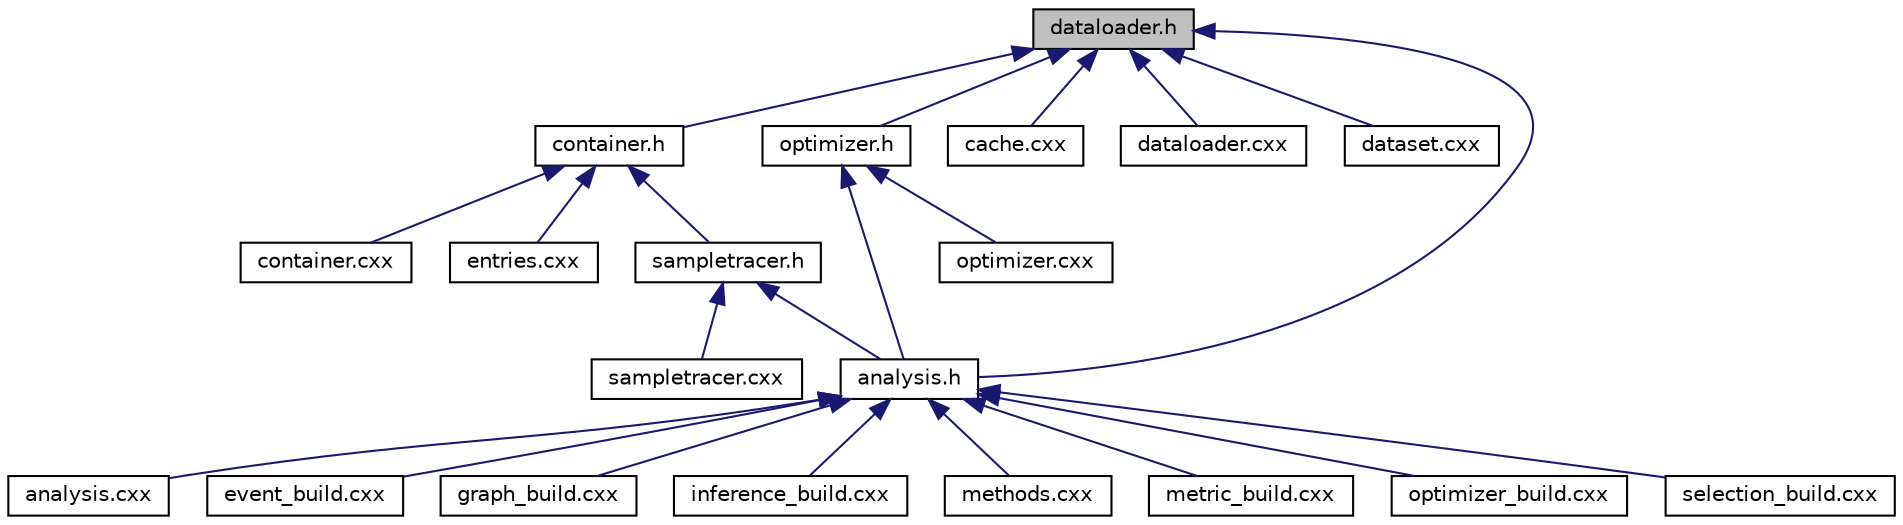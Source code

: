 digraph "dataloader.h"
{
 // INTERACTIVE_SVG=YES
 // LATEX_PDF_SIZE
  edge [fontname="Helvetica",fontsize="10",labelfontname="Helvetica",labelfontsize="10"];
  node [fontname="Helvetica",fontsize="10",shape=record];
  Node1 [label="dataloader.h",height=0.2,width=0.4,color="black", fillcolor="grey75", style="filled", fontcolor="black",tooltip=" "];
  Node1 -> Node2 [dir="back",color="midnightblue",fontsize="10",style="solid",fontname="Helvetica"];
  Node2 [label="analysis.h",height=0.2,width=0.4,color="black", fillcolor="white", style="filled",URL="$analysis_8h.html",tooltip="Defines the analysis class, the central orchestrator for physics analysis tasks."];
  Node2 -> Node3 [dir="back",color="midnightblue",fontsize="10",style="solid",fontname="Helvetica"];
  Node3 [label="analysis.cxx",height=0.2,width=0.4,color="black", fillcolor="white", style="filled",URL="$analysis_8cxx.html",tooltip=" "];
  Node2 -> Node4 [dir="back",color="midnightblue",fontsize="10",style="solid",fontname="Helvetica"];
  Node4 [label="event_build.cxx",height=0.2,width=0.4,color="black", fillcolor="white", style="filled",URL="$event__build_8cxx.html",tooltip=" "];
  Node2 -> Node5 [dir="back",color="midnightblue",fontsize="10",style="solid",fontname="Helvetica"];
  Node5 [label="graph_build.cxx",height=0.2,width=0.4,color="black", fillcolor="white", style="filled",URL="$graph__build_8cxx.html",tooltip=" "];
  Node2 -> Node6 [dir="back",color="midnightblue",fontsize="10",style="solid",fontname="Helvetica"];
  Node6 [label="inference_build.cxx",height=0.2,width=0.4,color="black", fillcolor="white", style="filled",URL="$inference__build_8cxx.html",tooltip=" "];
  Node2 -> Node7 [dir="back",color="midnightblue",fontsize="10",style="solid",fontname="Helvetica"];
  Node7 [label="methods.cxx",height=0.2,width=0.4,color="black", fillcolor="white", style="filled",URL="$methods_8cxx.html",tooltip=" "];
  Node2 -> Node8 [dir="back",color="midnightblue",fontsize="10",style="solid",fontname="Helvetica"];
  Node8 [label="metric_build.cxx",height=0.2,width=0.4,color="black", fillcolor="white", style="filled",URL="$metric__build_8cxx.html",tooltip=" "];
  Node2 -> Node9 [dir="back",color="midnightblue",fontsize="10",style="solid",fontname="Helvetica"];
  Node9 [label="optimizer_build.cxx",height=0.2,width=0.4,color="black", fillcolor="white", style="filled",URL="$optimizer__build_8cxx.html",tooltip="Implementation of model session creation and management in the analysis class."];
  Node2 -> Node10 [dir="back",color="midnightblue",fontsize="10",style="solid",fontname="Helvetica"];
  Node10 [label="selection_build.cxx",height=0.2,width=0.4,color="black", fillcolor="white", style="filled",URL="$selection__build_8cxx.html",tooltip=" "];
  Node1 -> Node11 [dir="back",color="midnightblue",fontsize="10",style="solid",fontname="Helvetica"];
  Node11 [label="container.h",height=0.2,width=0.4,color="black", fillcolor="white", style="filled",URL="$container_8h.html",tooltip=" "];
  Node11 -> Node12 [dir="back",color="midnightblue",fontsize="10",style="solid",fontname="Helvetica"];
  Node12 [label="container.cxx",height=0.2,width=0.4,color="black", fillcolor="white", style="filled",URL="$container_8cxx.html",tooltip=" "];
  Node11 -> Node13 [dir="back",color="midnightblue",fontsize="10",style="solid",fontname="Helvetica"];
  Node13 [label="entries.cxx",height=0.2,width=0.4,color="black", fillcolor="white", style="filled",URL="$entries_8cxx.html",tooltip=" "];
  Node11 -> Node14 [dir="back",color="midnightblue",fontsize="10",style="solid",fontname="Helvetica"];
  Node14 [label="sampletracer.h",height=0.2,width=0.4,color="black", fillcolor="white", style="filled",URL="$sampletracer_8h.html",tooltip=" "];
  Node14 -> Node2 [dir="back",color="midnightblue",fontsize="10",style="solid",fontname="Helvetica"];
  Node14 -> Node15 [dir="back",color="midnightblue",fontsize="10",style="solid",fontname="Helvetica"];
  Node15 [label="sampletracer.cxx",height=0.2,width=0.4,color="black", fillcolor="white", style="filled",URL="$sampletracer_8cxx.html",tooltip="Implementation of the sampletracer class for parallel data processing."];
  Node1 -> Node16 [dir="back",color="midnightblue",fontsize="10",style="solid",fontname="Helvetica"];
  Node16 [label="cache.cxx",height=0.2,width=0.4,color="black", fillcolor="white", style="filled",URL="$cache_8cxx.html",tooltip=" "];
  Node1 -> Node17 [dir="back",color="midnightblue",fontsize="10",style="solid",fontname="Helvetica"];
  Node17 [label="dataloader.cxx",height=0.2,width=0.4,color="black", fillcolor="white", style="filled",URL="$dataloader_8cxx.html",tooltip=" "];
  Node1 -> Node18 [dir="back",color="midnightblue",fontsize="10",style="solid",fontname="Helvetica"];
  Node18 [label="dataset.cxx",height=0.2,width=0.4,color="black", fillcolor="white", style="filled",URL="$dataset_8cxx.html",tooltip=" "];
  Node1 -> Node19 [dir="back",color="midnightblue",fontsize="10",style="solid",fontname="Helvetica"];
  Node19 [label="optimizer.h",height=0.2,width=0.4,color="black", fillcolor="white", style="filled",URL="$optimizer_2include_2generators_2optimizer_8h.html",tooltip=" "];
  Node19 -> Node2 [dir="back",color="midnightblue",fontsize="10",style="solid",fontname="Helvetica"];
  Node19 -> Node20 [dir="back",color="midnightblue",fontsize="10",style="solid",fontname="Helvetica"];
  Node20 [label="optimizer.cxx",height=0.2,width=0.4,color="black", fillcolor="white", style="filled",URL="$optimizer_2cxx_2optimizer_8cxx.html",tooltip=" "];
}
